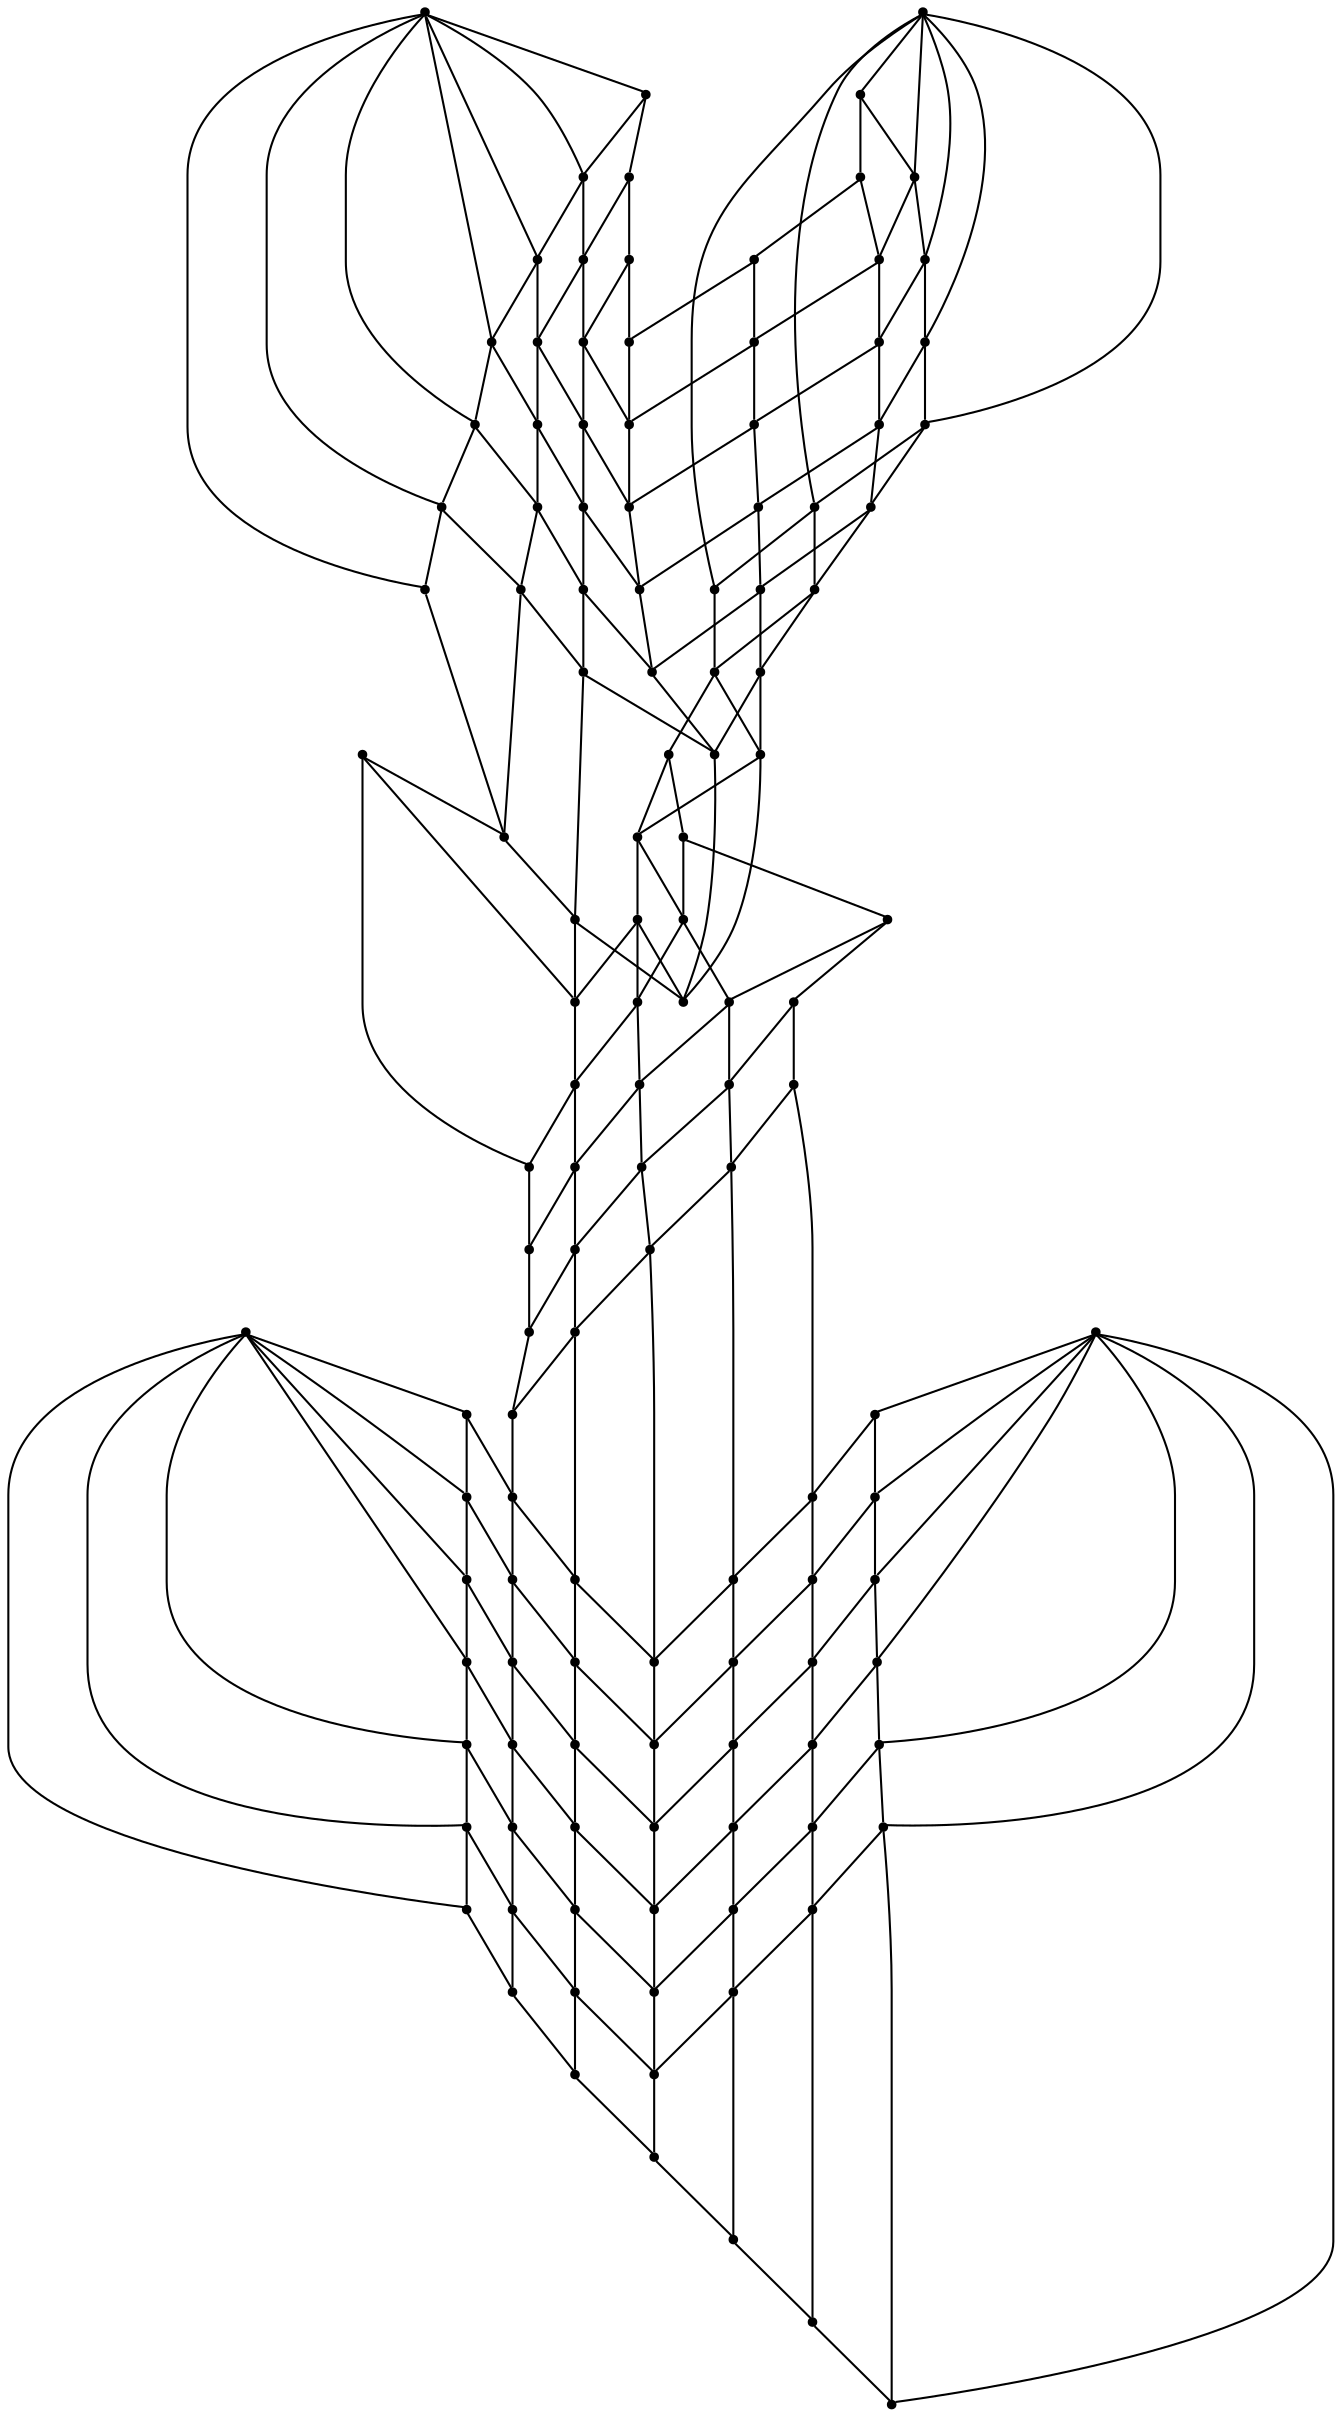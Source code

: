 graph {
  node [shape=point,comment="{\"directed\":false,\"doi\":\"10.4230/LIPIcs.GD.2024.35\",\"figure\":\"9\"}"]

  v0 [pos="996.2838466043584,2326.0677987629824"]
  v1 [pos="996.2838466043584,2337.7523783258875"]
  v2 [pos="996.2838466043584,2314.3832192000773"]
  v3 [pos="996.2838466043584,2302.698639637172"]
  v4 [pos="996.2838466043584,2291.0140600742675"]
  v5 [pos="996.2838466043584,2279.3294805113624"]
  v6 [pos="996.2838466043584,2267.6449009484572"]
  v7 [pos="984.5964641963573,2326.0677987629824"]
  v8 [pos="984.5964641963571,2337.7523783258875"]
  v9 [pos="984.5964641963571,2314.3832192000773"]
  v10 [pos="984.5964641963571,2302.698639637172"]
  v11 [pos="984.5964641963573,2291.0140600742675"]
  v12 [pos="984.5964641963571,2279.3294805113624"]
  v13 [pos="984.5964641963571,2267.6449009484577"]
  v14 [pos="972.9090817883562,2326.0677987629824"]
  v15 [pos="972.909081788356,2337.7523783258875"]
  v16 [pos="972.909081788356,2314.3832192000773"]
  v17 [pos="972.9090817883562,2302.698639637172"]
  v18 [pos="972.9090817883562,2291.0140600742675"]
  v19 [pos="972.909081788356,2279.3294805113624"]
  v20 [pos="972.9090817883562,2267.6449009484577"]
  v21 [pos="961.2216834814039,2220.9065826968367"]
  v22 [pos="961.2216993803548,2267.6449009484572"]
  v23 [pos="926.1594885605477,2267.6449009484577"]
  v24 [pos="949.5343169723537,2267.6449009484572"]
  v25 [pos="937.846870968549,2267.6449009484577"]
  v26 [pos="961.221699380355,2326.0677987629824"]
  v27 [pos="961.221699380355,2337.7523783258875"]
  v28 [pos="961.2216993803548,2314.3832192000773"]
  v29 [pos="961.221699380355,2302.698639637172"]
  v30 [pos="961.221699380355,2291.0140600742675"]
  v31 [pos="961.221699380355,2279.329480511363"]
  v32 [pos="961.2216834814039,2384.490696577508"]
  v33 [pos="926.1594885605477,2337.7523783258875"]
  v34 [pos="937.846870968549,2337.7523783258875"]
  v35 [pos="949.5343169723537,2337.7523783258875"]
  v36 [pos="949.5343169723537,2326.0677987629824"]
  v37 [pos="949.5343169723537,2314.3832192000773"]
  v38 [pos="949.5343169723537,2302.698639637172"]
  v39 [pos="949.5343169723537,2291.0140600742675"]
  v40 [pos="949.5343169723537,2279.3294805113624"]
  v41 [pos="937.846870968549,2326.0677987629824"]
  v42 [pos="937.846870968549,2314.3832192000773"]
  v43 [pos="937.846870968549,2302.698639637172"]
  v44 [pos="937.846870968549,2291.0140600742675"]
  v45 [pos="937.846870968549,2279.329480511363"]
  v46 [pos="926.1594885605477,2326.0677987629824"]
  v47 [pos="926.1594885605477,2314.3832192000773"]
  v48 [pos="926.1594885605477,2302.698639637172"]
  v49 [pos="926.1594885605477,2291.0140600742675"]
  v50 [pos="926.1594885605477,2279.3294805113624"]
  v51 [pos="832.6603657007349,2279.3294805113624"]
  v52 [pos="820.9729832927338,2279.3294805113624"]
  v53 [pos="809.2856008847327,2279.3294805113624"]
  v54 [pos="820.9729832927338,2291.0140600742675"]
  v55 [pos="809.2856008847327,2291.0140600742675"]
  v56 [pos="832.660365700735,2291.0140600742675"]
  v57 [pos="820.9729832927338,2302.698639637172"]
  v58 [pos="809.2856008847328,2302.698639637172"]
  v59 [pos="832.6603657007349,2302.698639637172"]
  v60 [pos="820.9729832927337,2314.3832192000773"]
  v61 [pos="809.2856008847327,2314.3832192000773"]
  v62 [pos="832.6603657007349,2314.3832192000773"]
  v63 [pos="832.6603657007349,2326.0677987629824"]
  v64 [pos="820.9729832927338,2326.0677987629824"]
  v65 [pos="809.2856008847328,2326.0677987629824"]
  v66 [pos="797.5982184767316,2279.3294805113624"]
  v67 [pos="797.5982184767315,2291.0140600742675"]
  v68 [pos="797.5982184767315,2302.698639637172"]
  v69 [pos="797.5982184767316,2314.3832192000773"]
  v70 [pos="797.5982184767315,2326.0677987629824"]
  v71 [pos="785.9108360687304,2279.3294805113624"]
  v72 [pos="692.4117768047213,2279.329480511363"]
  v73 [pos="785.9108360687304,2291.0140600742675"]
  v74 [pos="785.9108360687305,2302.698639637172"]
  v75 [pos="692.4117768047213,2302.698639637172"]
  v76 [pos="785.9108360687305,2314.3832192000773"]
  v77 [pos="785.9108360687305,2326.0677987629824"]
  v78 [pos="692.4117768047213,2326.0677987629824"]
  v79 [pos="692.4117768047213,2337.7523783258875"]
  v80 [pos="692.4117768047213,2314.3832192000773"]
  v81 [pos="692.4117768047213,2291.0140600742675"]
  v82 [pos="692.4117768047213,2267.6449009484572"]
  v83 [pos="680.7243943967201,2326.0677987629824"]
  v84 [pos="680.7243943967201,2337.7523783258875"]
  v85 [pos="680.7243943967201,2314.3832192000773"]
  v86 [pos="680.7243943967201,2302.698639637172"]
  v87 [pos="680.7243943967201,2291.0140600742675"]
  v88 [pos="680.7243943967201,2279.329480511363"]
  v89 [pos="680.7243943967201,2267.6449009484572"]
  v90 [pos="669.037011988719,2326.0677987629824"]
  v91 [pos="669.037011988719,2337.7523783258875"]
  v92 [pos="669.037011988719,2314.3832192000773"]
  v93 [pos="669.0370119887189,2302.698639637172"]
  v94 [pos="669.037011988719,2291.0140600742675"]
  v95 [pos="669.0370119887189,2279.3294805113624"]
  v96 [pos="669.037011988719,2267.6449009484577"]
  v97 [pos="657.3496136817669,2220.906582696837"]
  v98 [pos="633.9748647647154,2267.6449009484577"]
  v99 [pos="657.3496295807178,2267.6449009484572"]
  v100 [pos="645.6622471727167,2267.6449009484572"]
  v101 [pos="622.2874823567143,2267.6449009484577"]
  v102 [pos="657.3496295807178,2326.0677987629824"]
  v103 [pos="657.3496295807178,2337.7523783258875"]
  v104 [pos="657.3496295807178,2314.3832192000773"]
  v105 [pos="657.3496295807178,2302.698639637172"]
  v106 [pos="657.3496295807178,2291.0140600742675"]
  v107 [pos="657.3496295807178,2279.3294805113624"]
  v108 [pos="657.3496136817669,2384.490696577508"]
  v109 [pos="622.2874823567143,2337.7523783258875"]
  v110 [pos="633.9748647647154,2337.7523783258875"]
  v111 [pos="645.6622471727167,2337.7523783258875"]
  v112 [pos="645.6622471727167,2326.0677987629824"]
  v113 [pos="645.6622471727167,2314.3832192000773"]
  v114 [pos="645.6622471727167,2302.698639637172"]
  v115 [pos="645.6622471727167,2291.0140600742675"]
  v116 [pos="645.6622471727167,2279.329480511363"]
  v117 [pos="633.9748647647154,2326.0677987629824"]
  v118 [pos="633.9748647647154,2314.3832192000773"]
  v119 [pos="633.9748647647154,2302.698639637172"]
  v120 [pos="633.9748647647154,2291.0140600742675"]
  v121 [pos="633.9748647647154,2279.329480511363"]
  v122 [pos="622.2874823567145,2326.0677987629824"]
  v123 [pos="622.2874823567143,2314.3832192000773"]
  v124 [pos="622.2874823567143,2302.698639637172"]
  v125 [pos="622.2874823567143,2291.0140600742675"]
  v126 [pos="622.2874823567143,2279.329480511363"]

  v0 -- v1 [id="-1",pos="996.2838466043584,2326.0677987629824 996.2838466043584,2337.7523783258875 996.2838466043584,2337.7523783258875 996.2838466043584,2337.7523783258875"]
  v109 -- v110 [id="-2",pos="622.2874823567143,2337.7523783258875 633.9748647647154,2337.7523783258875 633.9748647647154,2337.7523783258875 633.9748647647154,2337.7523783258875"]
  v110 -- v111 [id="-3",pos="633.9748647647154,2337.7523783258875 645.6622471727167,2337.7523783258875 645.6622471727167,2337.7523783258875 645.6622471727167,2337.7523783258875"]
  v111 -- v103 [id="-4",pos="645.6622471727167,2337.7523783258875 657.3496295807178,2337.7523783258875 657.3496295807178,2337.7523783258875 657.3496295807178,2337.7523783258875"]
  v103 -- v91 [id="-5",pos="657.3496295807178,2337.7523783258875 669.037011988719,2337.7523783258875 669.037011988719,2337.7523783258875 669.037011988719,2337.7523783258875"]
  v91 -- v84 [id="-6",pos="669.037011988719,2337.7523783258875 680.7243943967201,2337.7523783258875 680.7243943967201,2337.7523783258875 680.7243943967201,2337.7523783258875"]
  v84 -- v79 [id="-7",pos="680.7243943967201,2337.7523783258875 692.4117768047213,2337.7523783258875 692.4117768047213,2337.7523783258875 692.4117768047213,2337.7523783258875"]
  v109 -- v122 [id="-8",pos="622.2874823567143,2337.7523783258875 622.2874823567145,2326.0677987629824 622.2874823567145,2326.0677987629824 622.2874823567145,2326.0677987629824"]
  v122 -- v123 [id="-9",pos="622.2874823567145,2326.0677987629824 622.2874823567143,2314.3832192000773 622.2874823567143,2314.3832192000773 622.2874823567143,2314.3832192000773"]
  v123 -- v124 [id="-10",pos="622.2874823567143,2314.3832192000773 622.2874823567143,2302.698639637172 622.2874823567143,2302.698639637172 622.2874823567143,2302.698639637172"]
  v122 -- v117 [id="-11",pos="622.2874823567145,2326.0677987629824 633.9748647647154,2326.0677987629824 633.9748647647154,2326.0677987629824 633.9748647647154,2326.0677987629824"]
  v117 -- v112 [id="-12",pos="633.9748647647154,2326.0677987629824 645.6622471727167,2326.0677987629824 645.6622471727167,2326.0677987629824 645.6622471727167,2326.0677987629824"]
  v112 -- v102 [id="-13",pos="645.6622471727167,2326.0677987629824 657.3496295807178,2326.0677987629824 657.3496295807178,2326.0677987629824 657.3496295807178,2326.0677987629824"]
  v102 -- v90 [id="-14",pos="657.3496295807178,2326.0677987629824 669.037011988719,2326.0677987629824 669.037011988719,2326.0677987629824 669.037011988719,2326.0677987629824"]
  v90 -- v83 [id="-15",pos="669.037011988719,2326.0677987629824 680.7243943967201,2326.0677987629824 680.7243943967201,2326.0677987629824 680.7243943967201,2326.0677987629824"]
  v83 -- v78 [id="-16",pos="680.7243943967201,2326.0677987629824 692.4117768047213,2326.0677987629824 692.4117768047213,2326.0677987629824 692.4117768047213,2326.0677987629824"]
  v123 -- v118 [id="-17",pos="622.2874823567143,2314.3832192000773 633.9748647647154,2314.3832192000773 633.9748647647154,2314.3832192000773 633.9748647647154,2314.3832192000773"]
  v118 -- v113 [id="-18",pos="633.9748647647154,2314.3832192000773 645.6622471727167,2314.3832192000773 645.6622471727167,2314.3832192000773 645.6622471727167,2314.3832192000773"]
  v113 -- v104 [id="-19",pos="645.6622471727167,2314.3832192000773 657.3496295807178,2314.3832192000773 657.3496295807178,2314.3832192000773 657.3496295807178,2314.3832192000773"]
  v104 -- v92 [id="-20",pos="657.3496295807178,2314.3832192000773 669.037011988719,2314.3832192000773 669.037011988719,2314.3832192000773 669.037011988719,2314.3832192000773"]
  v92 -- v85 [id="-21",pos="669.037011988719,2314.3832192000773 680.7243943967201,2314.3832192000773 680.7243943967201,2314.3832192000773 680.7243943967201,2314.3832192000773"]
  v85 -- v80 [id="-22",pos="680.7243943967201,2314.3832192000773 692.4117768047213,2314.3832192000773 692.4117768047213,2314.3832192000773 692.4117768047213,2314.3832192000773"]
  v124 -- v119 [id="-23",pos="622.2874823567143,2302.698639637172 633.9748647647154,2302.698639637172 633.9748647647154,2302.698639637172 633.9748647647154,2302.698639637172"]
  v119 -- v114 [id="-24",pos="633.9748647647154,2302.698639637172 645.6622471727167,2302.698639637172 645.6622471727167,2302.698639637172 645.6622471727167,2302.698639637172"]
  v114 -- v105 [id="-25",pos="645.6622471727167,2302.698639637172 657.3496295807178,2302.698639637172 657.3496295807178,2302.698639637172 657.3496295807178,2302.698639637172"]
  v105 -- v93 [id="-26",pos="657.3496295807178,2302.698639637172 669.0370119887189,2302.698639637172 669.0370119887189,2302.698639637172 669.0370119887189,2302.698639637172"]
  v93 -- v86 [id="-27",pos="669.0370119887189,2302.698639637172 680.7243943967201,2302.698639637172 680.7243943967201,2302.698639637172 680.7243943967201,2302.698639637172"]
  v86 -- v75 [id="-28",pos="680.7243943967201,2302.698639637172 692.4117768047213,2302.698639637172 692.4117768047213,2302.698639637172 692.4117768047213,2302.698639637172"]
  v125 -- v120 [id="-29",pos="622.2874823567143,2291.0140600742675 633.9748647647154,2291.0140600742675 633.9748647647154,2291.0140600742675 633.9748647647154,2291.0140600742675"]
  v120 -- v115 [id="-30",pos="633.9748647647154,2291.0140600742675 645.6622471727167,2291.0140600742675 645.6622471727167,2291.0140600742675 645.6622471727167,2291.0140600742675"]
  v115 -- v106 [id="-31",pos="645.6622471727167,2291.0140600742675 657.3496295807178,2291.0140600742675 657.3496295807178,2291.0140600742675 657.3496295807178,2291.0140600742675"]
  v106 -- v94 [id="-32",pos="657.3496295807178,2291.0140600742675 669.037011988719,2291.0140600742675 669.037011988719,2291.0140600742675 669.037011988719,2291.0140600742675"]
  v94 -- v87 [id="-33",pos="669.037011988719,2291.0140600742675 680.7243943967201,2291.0140600742675 680.7243943967201,2291.0140600742675 680.7243943967201,2291.0140600742675"]
  v87 -- v81 [id="-34",pos="680.7243943967201,2291.0140600742675 692.4117768047213,2291.0140600742675 692.4117768047213,2291.0140600742675 692.4117768047213,2291.0140600742675"]
  v126 -- v121 [id="-35",pos="622.2874823567143,2279.329480511363 633.9748647647154,2279.329480511363 633.9748647647154,2279.329480511363 633.9748647647154,2279.329480511363"]
  v121 -- v116 [id="-36",pos="633.9748647647154,2279.329480511363 645.6622471727167,2279.329480511363 645.6622471727167,2279.329480511363 645.6622471727167,2279.329480511363"]
  v116 -- v107 [id="-37",pos="645.6622471727167,2279.329480511363 657.3496295807178,2279.3294805113624 657.3496295807178,2279.3294805113624 657.3496295807178,2279.3294805113624"]
  v107 -- v95 [id="-38",pos="657.3496295807178,2279.3294805113624 669.0370119887189,2279.3294805113624 669.0370119887189,2279.3294805113624 669.0370119887189,2279.3294805113624"]
  v95 -- v88 [id="-39",pos="669.0370119887189,2279.3294805113624 680.7243943967201,2279.329480511363 680.7243943967201,2279.329480511363 680.7243943967201,2279.329480511363"]
  v88 -- v72 [id="-40",pos="680.7243943967201,2279.329480511363 692.4117768047213,2279.329480511363 692.4117768047213,2279.329480511363 692.4117768047213,2279.329480511363"]
  v101 -- v126 [id="-41",pos="622.2874823567143,2267.6449009484577 622.2874823567143,2279.329480511363 622.2874823567143,2279.329480511363 622.2874823567143,2279.329480511363"]
  v126 -- v125 [id="-42",pos="622.2874823567143,2279.329480511363 622.2874823567143,2291.0140600742675 622.2874823567143,2291.0140600742675 622.2874823567143,2291.0140600742675"]
  v125 -- v124 [id="-43",pos="622.2874823567143,2291.0140600742675 622.2874823567143,2302.698639637172 622.2874823567143,2302.698639637172 622.2874823567143,2302.698639637172"]
  v101 -- v98 [id="-47",pos="622.2874823567143,2267.6449009484577 633.9748647647154,2267.6449009484577 633.9748647647154,2267.6449009484577 633.9748647647154,2267.6449009484577"]
  v98 -- v100 [id="-48",pos="633.9748647647154,2267.6449009484577 645.6622471727167,2267.6449009484572 645.6622471727167,2267.6449009484572 645.6622471727167,2267.6449009484572"]
  v100 -- v99 [id="-49",pos="645.6622471727167,2267.6449009484572 657.3496295807178,2267.6449009484572 657.3496295807178,2267.6449009484572 657.3496295807178,2267.6449009484572"]
  v99 -- v96 [id="-50",pos="657.3496295807178,2267.6449009484572 669.037011988719,2267.6449009484577 669.037011988719,2267.6449009484577 669.037011988719,2267.6449009484577"]
  v96 -- v89 [id="-51",pos="669.037011988719,2267.6449009484577 680.7243943967201,2267.6449009484572 680.7243943967201,2267.6449009484572 680.7243943967201,2267.6449009484572"]
  v89 -- v82 [id="-52",pos="680.7243943967201,2267.6449009484572 692.4117768047213,2267.6449009484572 692.4117768047213,2267.6449009484572 692.4117768047213,2267.6449009484572"]
  v110 -- v117 [id="-53",pos="633.9748647647154,2337.7523783258875 633.9748647647154,2326.0677987629824 633.9748647647154,2326.0677987629824 633.9748647647154,2326.0677987629824"]
  v117 -- v118 [id="-54",pos="633.9748647647154,2326.0677987629824 633.9748647647154,2314.3832192000773 633.9748647647154,2314.3832192000773 633.9748647647154,2314.3832192000773"]
  v118 -- v119 [id="-55",pos="633.9748647647154,2314.3832192000773 633.9748647647154,2302.698639637172 633.9748647647154,2302.698639637172 633.9748647647154,2302.698639637172"]
  v98 -- v121 [id="-56",pos="633.9748647647154,2267.6449009484577 633.9748647647154,2279.329480511363 633.9748647647154,2279.329480511363 633.9748647647154,2279.329480511363"]
  v121 -- v120 [id="-57",pos="633.9748647647154,2279.329480511363 633.9748647647154,2291.0140600742675 633.9748647647154,2291.0140600742675 633.9748647647154,2291.0140600742675"]
  v120 -- v119 [id="-58",pos="633.9748647647154,2291.0140600742675 633.9748647647154,2302.698639637172 633.9748647647154,2302.698639637172 633.9748647647154,2302.698639637172"]
  v111 -- v112 [id="-62",pos="645.6622471727167,2337.7523783258875 645.6622471727167,2326.0677987629824 645.6622471727167,2326.0677987629824 645.6622471727167,2326.0677987629824"]
  v112 -- v113 [id="-63",pos="645.6622471727167,2326.0677987629824 645.6622471727167,2314.3832192000773 645.6622471727167,2314.3832192000773 645.6622471727167,2314.3832192000773"]
  v113 -- v114 [id="-64",pos="645.6622471727167,2314.3832192000773 645.6622471727167,2302.698639637172 645.6622471727167,2302.698639637172 645.6622471727167,2302.698639637172"]
  v100 -- v116 [id="-65",pos="645.6622471727167,2267.6449009484572 645.6622471727167,2279.329480511363 645.6622471727167,2279.329480511363 645.6622471727167,2279.329480511363"]
  v116 -- v115 [id="-66",pos="645.6622471727167,2279.329480511363 645.6622471727167,2291.0140600742675 645.6622471727167,2291.0140600742675 645.6622471727167,2291.0140600742675"]
  v115 -- v114 [id="-67",pos="645.6622471727167,2291.0140600742675 645.6622471727167,2302.698639637172 645.6622471727167,2302.698639637172 645.6622471727167,2302.698639637172"]
  v108 -- v79 [id="-71",pos="657.3496136817669,2384.490696577508 692.4117768047213,2337.7523783258875 692.4117768047213,2337.7523783258875 692.4117768047213,2337.7523783258875"]
  v108 -- v84 [id="-72",pos="657.3496136817669,2384.490696577508 680.7243943967201,2337.7523783258875 680.7243943967201,2337.7523783258875 680.7243943967201,2337.7523783258875"]
  v108 -- v111 [id="-73",pos="657.3496136817669,2384.490696577508 645.6622471727167,2337.7523783258875 645.6622471727167,2337.7523783258875 645.6622471727167,2337.7523783258875"]
  v108 -- v103 [id="-74",pos="657.3496136817669,2384.490696577508 657.3496295807178,2337.7523783258875 657.3496295807178,2337.7523783258875 657.3496295807178,2337.7523783258875"]
  v108 -- v110 [id="-75",pos="657.3496136817669,2384.490696577508 633.9748647647154,2337.7523783258875 633.9748647647154,2337.7523783258875 633.9748647647154,2337.7523783258875"]
  v108 -- v91 [id="-76",pos="657.3496136817669,2384.490696577508 669.037011988719,2337.7523783258875 669.037011988719,2337.7523783258875 669.037011988719,2337.7523783258875"]
  v108 -- v109 [id="-77",pos="657.3496136817669,2384.490696577508 622.2874823567143,2337.7523783258875 622.2874823567143,2337.7523783258875 622.2874823567143,2337.7523783258875"]
  v103 -- v102 [id="-78",pos="657.3496295807178,2337.7523783258875 657.3496295807178,2326.0677987629824 657.3496295807178,2326.0677987629824 657.3496295807178,2326.0677987629824"]
  v102 -- v104 [id="-79",pos="657.3496295807178,2326.0677987629824 657.3496295807178,2314.3832192000773 657.3496295807178,2314.3832192000773 657.3496295807178,2314.3832192000773"]
  v104 -- v105 [id="-80",pos="657.3496295807178,2314.3832192000773 657.3496295807178,2302.698639637172 657.3496295807178,2302.698639637172 657.3496295807178,2302.698639637172"]
  v99 -- v107 [id="-81",pos="657.3496295807178,2267.6449009484572 657.3496295807178,2279.3294805113624 657.3496295807178,2279.3294805113624 657.3496295807178,2279.3294805113624"]
  v107 -- v106 [id="-82",pos="657.3496295807178,2279.3294805113624 657.3496295807178,2291.0140600742675 657.3496295807178,2291.0140600742675 657.3496295807178,2291.0140600742675"]
  v106 -- v105 [id="-83",pos="657.3496295807178,2291.0140600742675 657.3496295807178,2302.698639637172 657.3496295807178,2302.698639637172 657.3496295807178,2302.698639637172"]
  v97 -- v101 [id="-87",pos="657.3496136817669,2220.906582696837 622.2874823567143,2267.6449009484577 622.2874823567143,2267.6449009484577 622.2874823567143,2267.6449009484577"]
  v97 -- v100 [id="-88",pos="657.3496136817669,2220.906582696837 645.6622471727167,2267.6449009484572 645.6622471727167,2267.6449009484572 645.6622471727167,2267.6449009484572"]
  v97 -- v99 [id="-89",pos="657.3496136817669,2220.906582696837 657.3496295807178,2267.6449009484572 657.3496295807178,2267.6449009484572 657.3496295807178,2267.6449009484572"]
  v97 -- v89 [id="-90",pos="657.3496136817669,2220.906582696837 680.7243943967201,2267.6449009484572 680.7243943967201,2267.6449009484572 680.7243943967201,2267.6449009484572"]
  v97 -- v98 [id="-91",pos="657.3496136817669,2220.906582696837 633.9748647647154,2267.6449009484577 633.9748647647154,2267.6449009484577 633.9748647647154,2267.6449009484577"]
  v97 -- v96 [id="-92",pos="657.3496136817669,2220.906582696837 669.037011988719,2267.6449009484577 669.037011988719,2267.6449009484577 669.037011988719,2267.6449009484577"]
  v97 -- v82 [id="-93",pos="657.3496136817669,2220.906582696837 692.4117768047213,2267.6449009484572 692.4117768047213,2267.6449009484572 692.4117768047213,2267.6449009484572"]
  v91 -- v90 [id="-94",pos="669.037011988719,2337.7523783258875 669.037011988719,2326.0677987629824 669.037011988719,2326.0677987629824 669.037011988719,2326.0677987629824"]
  v90 -- v92 [id="-95",pos="669.037011988719,2326.0677987629824 669.037011988719,2314.3832192000773 669.037011988719,2314.3832192000773 669.037011988719,2314.3832192000773"]
  v92 -- v93 [id="-96",pos="669.037011988719,2314.3832192000773 669.0370119887189,2302.698639637172 669.0370119887189,2302.698639637172 669.0370119887189,2302.698639637172"]
  v96 -- v95 [id="-97",pos="669.037011988719,2267.6449009484577 669.0370119887189,2279.3294805113624 669.0370119887189,2279.3294805113624 669.0370119887189,2279.3294805113624"]
  v95 -- v94 [id="-98",pos="669.0370119887189,2279.3294805113624 669.037011988719,2291.0140600742675 669.037011988719,2291.0140600742675 669.037011988719,2291.0140600742675"]
  v94 -- v93 [id="-99",pos="669.037011988719,2291.0140600742675 669.0370119887189,2302.698639637172 669.0370119887189,2302.698639637172 669.0370119887189,2302.698639637172"]
  v84 -- v83 [id="-103",pos="680.7243943967201,2337.7523783258875 680.7243943967201,2326.0677987629824 680.7243943967201,2326.0677987629824 680.7243943967201,2326.0677987629824"]
  v83 -- v85 [id="-104",pos="680.7243943967201,2326.0677987629824 680.7243943967201,2314.3832192000773 680.7243943967201,2314.3832192000773 680.7243943967201,2314.3832192000773"]
  v85 -- v86 [id="-105",pos="680.7243943967201,2314.3832192000773 680.7243943967201,2302.698639637172 680.7243943967201,2302.698639637172 680.7243943967201,2302.698639637172"]
  v89 -- v88 [id="-106",pos="680.7243943967201,2267.6449009484572 680.7243943967201,2279.329480511363 680.7243943967201,2279.329480511363 680.7243943967201,2279.329480511363"]
  v88 -- v87 [id="-107",pos="680.7243943967201,2279.329480511363 680.7243943967201,2291.0140600742675 680.7243943967201,2291.0140600742675 680.7243943967201,2291.0140600742675"]
  v87 -- v86 [id="-108",pos="680.7243943967201,2291.0140600742675 680.7243943967201,2302.698639637172 680.7243943967201,2302.698639637172 680.7243943967201,2302.698639637172"]
  v79 -- v78 [id="-112",pos="692.4117768047213,2337.7523783258875 692.4117768047213,2326.0677987629824 692.4117768047213,2326.0677987629824 692.4117768047213,2326.0677987629824"]
  v78 -- v80 [id="-113",pos="692.4117768047213,2326.0677987629824 692.4117768047213,2314.3832192000773 692.4117768047213,2314.3832192000773 692.4117768047213,2314.3832192000773"]
  v80 -- v75 [id="-114",pos="692.4117768047213,2314.3832192000773 692.4117768047213,2302.698639637172 692.4117768047213,2302.698639637172 692.4117768047213,2302.698639637172"]
  v78 -- v77 [id="-115",pos="692.4117768047213,2326.0677987629824 785.9108360687305,2326.0677987629824 785.9108360687305,2326.0677987629824 785.9108360687305,2326.0677987629824"]
  v80 -- v76 [id="-116",pos="692.4117768047213,2314.3832192000773 785.9108360687305,2314.3832192000773 785.9108360687305,2314.3832192000773 785.9108360687305,2314.3832192000773"]
  v81 -- v73 [id="-117",pos="692.4117768047213,2291.0140600742675 785.9108360687304,2291.0140600742675 785.9108360687304,2291.0140600742675 785.9108360687304,2291.0140600742675"]
  v82 -- v72 [id="-118",pos="692.4117768047213,2267.6449009484572 692.4117768047213,2279.329480511363 692.4117768047213,2279.329480511363 692.4117768047213,2279.329480511363"]
  v72 -- v81 [id="-119",pos="692.4117768047213,2279.329480511363 692.4117768047213,2291.0140600742675 692.4117768047213,2291.0140600742675 692.4117768047213,2291.0140600742675"]
  v81 -- v75 [id="-120",pos="692.4117768047213,2291.0140600742675 692.4117768047213,2302.698639637172 692.4117768047213,2302.698639637172 692.4117768047213,2302.698639637172"]
  v77 -- v70 [id="-124",pos="785.9108360687305,2326.0677987629824 797.5982184767315,2326.0677987629824 797.5982184767315,2326.0677987629824 797.5982184767315,2326.0677987629824"]
  v70 -- v65 [id="-125",pos="797.5982184767315,2326.0677987629824 809.2856008847328,2326.0677987629824 809.2856008847328,2326.0677987629824 809.2856008847328,2326.0677987629824"]
  v65 -- v64 [id="-126",pos="809.2856008847328,2326.0677987629824 820.9729832927338,2326.0677987629824 820.9729832927338,2326.0677987629824 820.9729832927338,2326.0677987629824"]
  v64 -- v63 [id="-127",pos="820.9729832927338,2326.0677987629824 832.6603657007349,2326.0677987629824 832.6603657007349,2326.0677987629824 832.6603657007349,2326.0677987629824"]
  v77 -- v76 [id="-128",pos="785.9108360687305,2326.0677987629824 785.9108360687305,2314.3832192000773 785.9108360687305,2314.3832192000773 785.9108360687305,2314.3832192000773"]
  v76 -- v74 [id="-129",pos="785.9108360687305,2314.3832192000773 785.9108360687305,2302.698639637172 785.9108360687305,2302.698639637172 785.9108360687305,2302.698639637172"]
  v74 -- v73 [id="-130",pos="785.9108360687305,2302.698639637172 785.9108360687304,2291.0140600742675 785.9108360687304,2291.0140600742675 785.9108360687304,2291.0140600742675"]
  v73 -- v71 [id="-131",pos="785.9108360687304,2291.0140600742675 785.9108360687304,2279.3294805113624 785.9108360687304,2279.3294805113624 785.9108360687304,2279.3294805113624"]
  v76 -- v69 [id="-132",pos="785.9108360687305,2314.3832192000773 797.5982184767316,2314.3832192000773 797.5982184767316,2314.3832192000773 797.5982184767316,2314.3832192000773"]
  v69 -- v61 [id="-133",pos="797.5982184767316,2314.3832192000773 809.2856008847327,2314.3832192000773 809.2856008847327,2314.3832192000773 809.2856008847327,2314.3832192000773"]
  v61 -- v60 [id="-134",pos="809.2856008847327,2314.3832192000773 820.9729832927337,2314.3832192000773 820.9729832927337,2314.3832192000773 820.9729832927337,2314.3832192000773"]
  v60 -- v62 [id="-135",pos="820.9729832927337,2314.3832192000773 832.6603657007349,2314.3832192000773 832.6603657007349,2314.3832192000773 832.6603657007349,2314.3832192000773"]
  v74 -- v75 [id="-136",pos="785.9108360687305,2302.698639637172 692.4117768047213,2302.698639637172 692.4117768047213,2302.698639637172 692.4117768047213,2302.698639637172"]
  v74 -- v68 [id="-137",pos="785.9108360687305,2302.698639637172 797.5982184767315,2302.698639637172 797.5982184767315,2302.698639637172 797.5982184767315,2302.698639637172"]
  v68 -- v58 [id="-138",pos="797.5982184767315,2302.698639637172 809.2856008847328,2302.698639637172 809.2856008847328,2302.698639637172 809.2856008847328,2302.698639637172"]
  v58 -- v57 [id="-139",pos="809.2856008847328,2302.698639637172 820.9729832927338,2302.698639637172 820.9729832927338,2302.698639637172 820.9729832927338,2302.698639637172"]
  v57 -- v59 [id="-140",pos="820.9729832927338,2302.698639637172 832.6603657007349,2302.698639637172 832.6603657007349,2302.698639637172 832.6603657007349,2302.698639637172"]
  v73 -- v67 [id="-141",pos="785.9108360687304,2291.0140600742675 797.5982184767315,2291.0140600742675 797.5982184767315,2291.0140600742675 797.5982184767315,2291.0140600742675"]
  v67 -- v55 [id="-142",pos="797.5982184767315,2291.0140600742675 809.2856008847327,2291.0140600742675 809.2856008847327,2291.0140600742675 809.2856008847327,2291.0140600742675"]
  v55 -- v54 [id="-143",pos="809.2856008847327,2291.0140600742675 820.9729832927338,2291.0140600742675 820.9729832927338,2291.0140600742675 820.9729832927338,2291.0140600742675"]
  v54 -- v56 [id="-144",pos="820.9729832927338,2291.0140600742675 832.660365700735,2291.0140600742675 832.660365700735,2291.0140600742675 832.660365700735,2291.0140600742675"]
  v71 -- v72 [id="-145",pos="785.9108360687304,2279.3294805113624 692.4117768047213,2279.329480511363 692.4117768047213,2279.329480511363 692.4117768047213,2279.329480511363"]
  v71 -- v66 [id="-146",pos="785.9108360687304,2279.3294805113624 797.5982184767316,2279.3294805113624 797.5982184767316,2279.3294805113624 797.5982184767316,2279.3294805113624"]
  v66 -- v53 [id="-147",pos="797.5982184767316,2279.3294805113624 809.2856008847327,2279.3294805113624 809.2856008847327,2279.3294805113624 809.2856008847327,2279.3294805113624"]
  v53 -- v52 [id="-148",pos="809.2856008847327,2279.3294805113624 820.9729832927338,2279.3294805113624 820.9729832927338,2279.3294805113624 820.9729832927338,2279.3294805113624"]
  v52 -- v51 [id="-149",pos="820.9729832927338,2279.3294805113624 832.6603657007349,2279.3294805113624 832.6603657007349,2279.3294805113624 832.6603657007349,2279.3294805113624"]
  v2 -- v0 [id="-151",pos="996.2838466043584,2314.3832192000773 996.2838466043584,2326.0677987629824 996.2838466043584,2326.0677987629824 996.2838466043584,2326.0677987629824"]
  v3 -- v2 [id="-152",pos="996.2838466043584,2302.698639637172 996.2838466043584,2314.3832192000773 996.2838466043584,2314.3832192000773 996.2838466043584,2314.3832192000773"]
  v70 -- v69 [id="-153",pos="797.5982184767315,2326.0677987629824 797.5982184767316,2314.3832192000773 797.5982184767316,2314.3832192000773 797.5982184767316,2314.3832192000773"]
  v69 -- v68 [id="-154",pos="797.5982184767316,2314.3832192000773 797.5982184767315,2302.698639637172 797.5982184767315,2302.698639637172 797.5982184767315,2302.698639637172"]
  v68 -- v67 [id="-155",pos="797.5982184767315,2302.698639637172 797.5982184767315,2291.0140600742675 797.5982184767315,2291.0140600742675 797.5982184767315,2291.0140600742675"]
  v67 -- v66 [id="-156",pos="797.5982184767315,2291.0140600742675 797.5982184767316,2279.3294805113624 797.5982184767316,2279.3294805113624 797.5982184767316,2279.3294805113624"]
  v4 -- v3 [id="-158",pos="996.2838466043584,2291.0140600742675 996.2838466043584,2302.698639637172 996.2838466043584,2302.698639637172 996.2838466043584,2302.698639637172"]
  v5 -- v4 [id="-159",pos="996.2838466043584,2279.3294805113624 996.2838466043584,2291.0140600742675 996.2838466043584,2291.0140600742675 996.2838466043584,2291.0140600742675"]
  v65 -- v61 [id="-160",pos="809.2856008847328,2326.0677987629824 809.2856008847327,2314.3832192000773 809.2856008847327,2314.3832192000773 809.2856008847327,2314.3832192000773"]
  v61 -- v58 [id="-161",pos="809.2856008847327,2314.3832192000773 809.2856008847328,2302.698639637172 809.2856008847328,2302.698639637172 809.2856008847328,2302.698639637172"]
  v58 -- v55 [id="-162",pos="809.2856008847328,2302.698639637172 809.2856008847327,2291.0140600742675 809.2856008847327,2291.0140600742675 809.2856008847327,2291.0140600742675"]
  v55 -- v53 [id="-163",pos="809.2856008847327,2291.0140600742675 809.2856008847327,2279.3294805113624 809.2856008847327,2279.3294805113624 809.2856008847327,2279.3294805113624"]
  v6 -- v5 [id="-165",pos="996.2838466043584,2267.6449009484572 996.2838466043584,2279.3294805113624 996.2838466043584,2279.3294805113624 996.2838466043584,2279.3294805113624"]
  v64 -- v60 [id="-167",pos="820.9729832927338,2326.0677987629824 820.9729832927337,2314.3832192000773 820.9729832927337,2314.3832192000773 820.9729832927337,2314.3832192000773"]
  v60 -- v57 [id="-168",pos="820.9729832927337,2314.3832192000773 820.9729832927338,2302.698639637172 820.9729832927338,2302.698639637172 820.9729832927338,2302.698639637172"]
  v57 -- v54 [id="-169",pos="820.9729832927338,2302.698639637172 820.9729832927338,2291.0140600742675 820.9729832927338,2291.0140600742675 820.9729832927338,2291.0140600742675"]
  v54 -- v52 [id="-170",pos="820.9729832927338,2291.0140600742675 820.9729832927338,2279.3294805113624 820.9729832927338,2279.3294805113624 820.9729832927338,2279.3294805113624"]
  v63 -- v62 [id="-176",pos="832.6603657007349,2326.0677987629824 832.6603657007349,2314.3832192000773 832.6603657007349,2314.3832192000773 832.6603657007349,2314.3832192000773"]
  v62 -- v59 [id="-177",pos="832.6603657007349,2314.3832192000773 832.6603657007349,2302.698639637172 832.6603657007349,2302.698639637172 832.6603657007349,2302.698639637172"]
  v59 -- v56 [id="-178",pos="832.6603657007349,2302.698639637172 832.660365700735,2291.0140600742675 832.660365700735,2291.0140600742675 832.660365700735,2291.0140600742675"]
  v56 -- v51 [id="-179",pos="832.660365700735,2291.0140600742675 832.6603657007349,2279.3294805113624 832.6603657007349,2279.3294805113624 832.6603657007349,2279.3294805113624"]
  v63 -- v46 [id="-180",pos="832.6603657007349,2326.0677987629824 926.1594885605477,2326.0677987629824 926.1594885605477,2326.0677987629824 926.1594885605477,2326.0677987629824"]
  v62 -- v47 [id="-181",pos="832.6603657007349,2314.3832192000773 926.1594885605477,2314.3832192000773 926.1594885605477,2314.3832192000773 926.1594885605477,2314.3832192000773"]
  v59 -- v48 [id="-184",pos="832.6603657007349,2302.698639637172 926.1594885605477,2302.698639637172 926.1594885605477,2302.698639637172 926.1594885605477,2302.698639637172"]
  v56 -- v49 [id="-187",pos="832.660365700735,2291.0140600742675 926.1594885605477,2291.0140600742675 926.1594885605477,2291.0140600742675 926.1594885605477,2291.0140600742675"]
  v51 -- v50 [id="-190",pos="832.6603657007349,2279.3294805113624 926.1594885605477,2279.3294805113624 926.1594885605477,2279.3294805113624 926.1594885605477,2279.3294805113624"]
  v33 -- v46 [id="-198",pos="926.1594885605477,2337.7523783258875 926.1594885605477,2326.0677987629824 926.1594885605477,2326.0677987629824 926.1594885605477,2326.0677987629824"]
  v46 -- v47 [id="-199",pos="926.1594885605477,2326.0677987629824 926.1594885605477,2314.3832192000773 926.1594885605477,2314.3832192000773 926.1594885605477,2314.3832192000773"]
  v47 -- v48 [id="-200",pos="926.1594885605477,2314.3832192000773 926.1594885605477,2302.698639637172 926.1594885605477,2302.698639637172 926.1594885605477,2302.698639637172"]
  v33 -- v34 [id="-204",pos="926.1594885605477,2337.7523783258875 937.846870968549,2337.7523783258875 937.846870968549,2337.7523783258875 937.846870968549,2337.7523783258875"]
  v34 -- v35 [id="-205",pos="937.846870968549,2337.7523783258875 949.5343169723537,2337.7523783258875 949.5343169723537,2337.7523783258875 949.5343169723537,2337.7523783258875"]
  v35 -- v27 [id="-206",pos="949.5343169723537,2337.7523783258875 961.221699380355,2337.7523783258875 961.221699380355,2337.7523783258875 961.221699380355,2337.7523783258875"]
  v27 -- v15 [id="-207",pos="961.221699380355,2337.7523783258875 972.909081788356,2337.7523783258875 972.909081788356,2337.7523783258875 972.909081788356,2337.7523783258875"]
  v15 -- v8 [id="-208",pos="972.909081788356,2337.7523783258875 984.5964641963571,2337.7523783258875 984.5964641963571,2337.7523783258875 984.5964641963571,2337.7523783258875"]
  v8 -- v1 [id="-209",pos="984.5964641963571,2337.7523783258875 996.2838466043584,2337.7523783258875 996.2838466043584,2337.7523783258875 996.2838466043584,2337.7523783258875"]
  v46 -- v41 [id="-216",pos="926.1594885605477,2326.0677987629824 937.846870968549,2326.0677987629824 937.846870968549,2326.0677987629824 937.846870968549,2326.0677987629824"]
  v41 -- v36 [id="-217",pos="937.846870968549,2326.0677987629824 949.5343169723537,2326.0677987629824 949.5343169723537,2326.0677987629824 949.5343169723537,2326.0677987629824"]
  v36 -- v26 [id="-218",pos="949.5343169723537,2326.0677987629824 961.221699380355,2326.0677987629824 961.221699380355,2326.0677987629824 961.221699380355,2326.0677987629824"]
  v26 -- v14 [id="-219",pos="961.221699380355,2326.0677987629824 972.9090817883562,2326.0677987629824 972.9090817883562,2326.0677987629824 972.9090817883562,2326.0677987629824"]
  v14 -- v7 [id="-220",pos="972.9090817883562,2326.0677987629824 984.5964641963573,2326.0677987629824 984.5964641963573,2326.0677987629824 984.5964641963573,2326.0677987629824"]
  v7 -- v0 [id="-221",pos="984.5964641963573,2326.0677987629824 996.2838466043584,2326.0677987629824 996.2838466043584,2326.0677987629824 996.2838466043584,2326.0677987629824"]
  v47 -- v42 [id="-228",pos="926.1594885605477,2314.3832192000773 937.846870968549,2314.3832192000773 937.846870968549,2314.3832192000773 937.846870968549,2314.3832192000773"]
  v42 -- v37 [id="-229",pos="937.846870968549,2314.3832192000773 949.5343169723537,2314.3832192000773 949.5343169723537,2314.3832192000773 949.5343169723537,2314.3832192000773"]
  v37 -- v28 [id="-230",pos="949.5343169723537,2314.3832192000773 961.2216993803548,2314.3832192000773 961.2216993803548,2314.3832192000773 961.2216993803548,2314.3832192000773"]
  v28 -- v16 [id="-231",pos="961.2216993803548,2314.3832192000773 972.909081788356,2314.3832192000773 972.909081788356,2314.3832192000773 972.909081788356,2314.3832192000773"]
  v16 -- v9 [id="-232",pos="972.909081788356,2314.3832192000773 984.5964641963571,2314.3832192000773 984.5964641963571,2314.3832192000773 984.5964641963571,2314.3832192000773"]
  v9 -- v2 [id="-233",pos="984.5964641963571,2314.3832192000773 996.2838466043584,2314.3832192000773 996.2838466043584,2314.3832192000773 996.2838466043584,2314.3832192000773"]
  v48 -- v43 [id="-240",pos="926.1594885605477,2302.698639637172 937.846870968549,2302.698639637172 937.846870968549,2302.698639637172 937.846870968549,2302.698639637172"]
  v43 -- v38 [id="-241",pos="937.846870968549,2302.698639637172 949.5343169723537,2302.698639637172 949.5343169723537,2302.698639637172 949.5343169723537,2302.698639637172"]
  v38 -- v29 [id="-242",pos="949.5343169723537,2302.698639637172 961.221699380355,2302.698639637172 961.221699380355,2302.698639637172 961.221699380355,2302.698639637172"]
  v29 -- v17 [id="-243",pos="961.221699380355,2302.698639637172 972.9090817883562,2302.698639637172 972.9090817883562,2302.698639637172 972.9090817883562,2302.698639637172"]
  v17 -- v10 [id="-244",pos="972.9090817883562,2302.698639637172 984.5964641963571,2302.698639637172 984.5964641963571,2302.698639637172 984.5964641963571,2302.698639637172"]
  v10 -- v3 [id="-245",pos="984.5964641963571,2302.698639637172 996.2838466043584,2302.698639637172 996.2838466043584,2302.698639637172 996.2838466043584,2302.698639637172"]
  v49 -- v44 [id="-252",pos="926.1594885605477,2291.0140600742675 937.846870968549,2291.0140600742675 937.846870968549,2291.0140600742675 937.846870968549,2291.0140600742675"]
  v44 -- v39 [id="-253",pos="937.846870968549,2291.0140600742675 949.5343169723537,2291.0140600742675 949.5343169723537,2291.0140600742675 949.5343169723537,2291.0140600742675"]
  v39 -- v30 [id="-254",pos="949.5343169723537,2291.0140600742675 961.221699380355,2291.0140600742675 961.221699380355,2291.0140600742675 961.221699380355,2291.0140600742675"]
  v30 -- v18 [id="-255",pos="961.221699380355,2291.0140600742675 972.9090817883562,2291.0140600742675 972.9090817883562,2291.0140600742675 972.9090817883562,2291.0140600742675"]
  v18 -- v11 [id="-256",pos="972.9090817883562,2291.0140600742675 984.5964641963573,2291.0140600742675 984.5964641963573,2291.0140600742675 984.5964641963573,2291.0140600742675"]
  v11 -- v4 [id="-257",pos="984.5964641963573,2291.0140600742675 996.2838466043584,2291.0140600742675 996.2838466043584,2291.0140600742675 996.2838466043584,2291.0140600742675"]
  v50 -- v45 [id="-264",pos="926.1594885605477,2279.3294805113624 937.846870968549,2279.329480511363 937.846870968549,2279.329480511363 937.846870968549,2279.329480511363"]
  v45 -- v40 [id="-265",pos="937.846870968549,2279.329480511363 949.5343169723537,2279.3294805113624 949.5343169723537,2279.3294805113624 949.5343169723537,2279.3294805113624"]
  v40 -- v31 [id="-266",pos="949.5343169723537,2279.3294805113624 961.221699380355,2279.329480511363 961.221699380355,2279.329480511363 961.221699380355,2279.329480511363"]
  v31 -- v19 [id="-267",pos="961.221699380355,2279.329480511363 972.909081788356,2279.3294805113624 972.909081788356,2279.3294805113624 972.909081788356,2279.3294805113624"]
  v19 -- v12 [id="-268",pos="972.909081788356,2279.3294805113624 984.5964641963571,2279.3294805113624 984.5964641963571,2279.3294805113624 984.5964641963571,2279.3294805113624"]
  v12 -- v5 [id="-269",pos="984.5964641963571,2279.3294805113624 996.2838466043584,2279.3294805113624 996.2838466043584,2279.3294805113624 996.2838466043584,2279.3294805113624"]
  v23 -- v25 [id="-276",pos="926.1594885605477,2267.6449009484577 937.846870968549,2267.6449009484577 937.846870968549,2267.6449009484577 937.846870968549,2267.6449009484577"]
  v25 -- v24 [id="-277",pos="937.846870968549,2267.6449009484577 949.5343169723537,2267.6449009484572 949.5343169723537,2267.6449009484572 949.5343169723537,2267.6449009484572"]
  v24 -- v22 [id="-278",pos="949.5343169723537,2267.6449009484572 961.2216993803548,2267.6449009484572 961.2216993803548,2267.6449009484572 961.2216993803548,2267.6449009484572"]
  v22 -- v20 [id="-279",pos="961.2216993803548,2267.6449009484572 972.9090817883562,2267.6449009484577 972.9090817883562,2267.6449009484577 972.9090817883562,2267.6449009484577"]
  v20 -- v13 [id="-280",pos="972.9090817883562,2267.6449009484577 984.5964641963571,2267.6449009484577 984.5964641963571,2267.6449009484577 984.5964641963571,2267.6449009484577"]
  v13 -- v6 [id="-281",pos="984.5964641963571,2267.6449009484577 996.2838466043584,2267.6449009484572 996.2838466043584,2267.6449009484572 996.2838466043584,2267.6449009484572"]
  v23 -- v50 [id="-282",pos="926.1594885605477,2267.6449009484577 926.1594885605477,2279.3294805113624 926.1594885605477,2279.3294805113624 926.1594885605477,2279.3294805113624"]
  v50 -- v49 [id="-283",pos="926.1594885605477,2279.3294805113624 926.1594885605477,2291.0140600742675 926.1594885605477,2291.0140600742675 926.1594885605477,2291.0140600742675"]
  v49 -- v48 [id="-284",pos="926.1594885605477,2291.0140600742675 926.1594885605477,2302.698639637172 926.1594885605477,2302.698639637172 926.1594885605477,2302.698639637172"]
  v34 -- v41 [id="-300",pos="937.846870968549,2337.7523783258875 937.846870968549,2326.0677987629824 937.846870968549,2326.0677987629824 937.846870968549,2326.0677987629824"]
  v41 -- v42 [id="-301",pos="937.846870968549,2326.0677987629824 937.846870968549,2314.3832192000773 937.846870968549,2314.3832192000773 937.846870968549,2314.3832192000773"]
  v42 -- v43 [id="-302",pos="937.846870968549,2314.3832192000773 937.846870968549,2302.698639637172 937.846870968549,2302.698639637172 937.846870968549,2302.698639637172"]
  v25 -- v45 [id="-306",pos="937.846870968549,2267.6449009484577 937.846870968549,2279.329480511363 937.846870968549,2279.329480511363 937.846870968549,2279.329480511363"]
  v45 -- v44 [id="-307",pos="937.846870968549,2279.329480511363 937.846870968549,2291.0140600742675 937.846870968549,2291.0140600742675 937.846870968549,2291.0140600742675"]
  v44 -- v43 [id="-308",pos="937.846870968549,2291.0140600742675 937.846870968549,2302.698639637172 937.846870968549,2302.698639637172 937.846870968549,2302.698639637172"]
  v35 -- v36 [id="-318",pos="949.5343169723537,2337.7523783258875 949.5343169723537,2326.0677987629824 949.5343169723537,2326.0677987629824 949.5343169723537,2326.0677987629824"]
  v36 -- v37 [id="-319",pos="949.5343169723537,2326.0677987629824 949.5343169723537,2314.3832192000773 949.5343169723537,2314.3832192000773 949.5343169723537,2314.3832192000773"]
  v37 -- v38 [id="-320",pos="949.5343169723537,2314.3832192000773 949.5343169723537,2302.698639637172 949.5343169723537,2302.698639637172 949.5343169723537,2302.698639637172"]
  v24 -- v40 [id="-324",pos="949.5343169723537,2267.6449009484572 949.5343169723537,2279.3294805113624 949.5343169723537,2279.3294805113624 949.5343169723537,2279.3294805113624"]
  v40 -- v39 [id="-325",pos="949.5343169723537,2279.3294805113624 949.5343169723537,2291.0140600742675 949.5343169723537,2291.0140600742675 949.5343169723537,2291.0140600742675"]
  v39 -- v38 [id="-326",pos="949.5343169723537,2291.0140600742675 949.5343169723537,2302.698639637172 949.5343169723537,2302.698639637172 949.5343169723537,2302.698639637172"]
  v32 -- v15 [id="-336",pos="961.2216834814039,2384.490696577508 972.909081788356,2337.7523783258875 972.909081788356,2337.7523783258875 972.909081788356,2337.7523783258875"]
  v32 -- v1 [id="-337",pos="961.2216834814039,2384.490696577508 996.2838466043584,2337.7523783258875 996.2838466043584,2337.7523783258875 996.2838466043584,2337.7523783258875"]
  v32 -- v35 [id="-338",pos="961.2216834814039,2384.490696577508 949.5343169723537,2337.7523783258875 949.5343169723537,2337.7523783258875 949.5343169723537,2337.7523783258875"]
  v32 -- v8 [id="-339",pos="961.2216834814039,2384.490696577508 984.5964641963571,2337.7523783258875 984.5964641963571,2337.7523783258875 984.5964641963571,2337.7523783258875"]
  v32 -- v27 [id="-341",pos="961.2216834814039,2384.490696577508 961.221699380355,2337.7523783258875 961.221699380355,2337.7523783258875 961.221699380355,2337.7523783258875"]
  v32 -- v34 [id="-342",pos="961.2216834814039,2384.490696577508 937.846870968549,2337.7523783258875 937.846870968549,2337.7523783258875 937.846870968549,2337.7523783258875"]
  v32 -- v33 [id="-346",pos="961.2216834814039,2384.490696577508 926.1594885605477,2337.7523783258875 926.1594885605477,2337.7523783258875 926.1594885605477,2337.7523783258875"]
  v27 -- v26 [id="-350",pos="961.221699380355,2337.7523783258875 961.221699380355,2326.0677987629824 961.221699380355,2326.0677987629824 961.221699380355,2326.0677987629824"]
  v26 -- v28 [id="-351",pos="961.221699380355,2326.0677987629824 961.2216993803548,2314.3832192000773 961.2216993803548,2314.3832192000773 961.2216993803548,2314.3832192000773"]
  v28 -- v29 [id="-352",pos="961.2216993803548,2314.3832192000773 961.221699380355,2302.698639637172 961.221699380355,2302.698639637172 961.221699380355,2302.698639637172"]
  v22 -- v31 [id="-356",pos="961.2216993803548,2267.6449009484572 961.221699380355,2279.329480511363 961.221699380355,2279.329480511363 961.221699380355,2279.329480511363"]
  v31 -- v30 [id="-357",pos="961.221699380355,2279.329480511363 961.221699380355,2291.0140600742675 961.221699380355,2291.0140600742675 961.221699380355,2291.0140600742675"]
  v30 -- v29 [id="-358",pos="961.221699380355,2291.0140600742675 961.221699380355,2302.698639637172 961.221699380355,2302.698639637172 961.221699380355,2302.698639637172"]
  v21 -- v6 [id="-368",pos="961.2216834814039,2220.9065826968367 996.2838466043584,2267.6449009484572 996.2838466043584,2267.6449009484572 996.2838466043584,2267.6449009484572"]
  v21 -- v25 [id="-369",pos="961.2216834814039,2220.9065826968367 937.846870968549,2267.6449009484577 937.846870968549,2267.6449009484577 937.846870968549,2267.6449009484577"]
  v21 -- v13 [id="-370",pos="961.2216834814039,2220.9065826968367 984.5964641963571,2267.6449009484577 984.5964641963571,2267.6449009484577 984.5964641963571,2267.6449009484577"]
  v21 -- v24 [id="-372",pos="961.2216834814039,2220.9065826968367 949.5343169723537,2267.6449009484572 949.5343169723537,2267.6449009484572 949.5343169723537,2267.6449009484572"]
  v21 -- v20 [id="-373",pos="961.2216834814039,2220.9065826968367 972.9090817883562,2267.6449009484577 972.9090817883562,2267.6449009484577 972.9090817883562,2267.6449009484577"]
  v21 -- v22 [id="-374",pos="961.2216834814039,2220.9065826968367 961.2216993803548,2267.6449009484572 961.2216993803548,2267.6449009484572 961.2216993803548,2267.6449009484572"]
  v21 -- v23 [id="-376",pos="961.2216834814039,2220.9065826968367 926.1594885605477,2267.6449009484577 926.1594885605477,2267.6449009484577 926.1594885605477,2267.6449009484577"]
  v15 -- v14 [id="-382",pos="972.909081788356,2337.7523783258875 972.9090817883562,2326.0677987629824 972.9090817883562,2326.0677987629824 972.9090817883562,2326.0677987629824"]
  v14 -- v16 [id="-383",pos="972.9090817883562,2326.0677987629824 972.909081788356,2314.3832192000773 972.909081788356,2314.3832192000773 972.909081788356,2314.3832192000773"]
  v16 -- v17 [id="-384",pos="972.909081788356,2314.3832192000773 972.9090817883562,2302.698639637172 972.9090817883562,2302.698639637172 972.9090817883562,2302.698639637172"]
  v20 -- v19 [id="-388",pos="972.9090817883562,2267.6449009484577 972.909081788356,2279.3294805113624 972.909081788356,2279.3294805113624 972.909081788356,2279.3294805113624"]
  v19 -- v18 [id="-389",pos="972.909081788356,2279.3294805113624 972.9090817883562,2291.0140600742675 972.9090817883562,2291.0140600742675 972.9090817883562,2291.0140600742675"]
  v18 -- v17 [id="-390",pos="972.9090817883562,2291.0140600742675 972.9090817883562,2302.698639637172 972.9090817883562,2302.698639637172 972.9090817883562,2302.698639637172"]
  v8 -- v7 [id="-400",pos="984.5964641963571,2337.7523783258875 984.5964641963573,2326.0677987629824 984.5964641963573,2326.0677987629824 984.5964641963573,2326.0677987629824"]
  v7 -- v9 [id="-401",pos="984.5964641963573,2326.0677987629824 984.5964641963571,2314.3832192000773 984.5964641963571,2314.3832192000773 984.5964641963571,2314.3832192000773"]
  v9 -- v10 [id="-402",pos="984.5964641963571,2314.3832192000773 984.5964641963571,2302.698639637172 984.5964641963571,2302.698639637172 984.5964641963571,2302.698639637172"]
  v13 -- v12 [id="-406",pos="984.5964641963571,2267.6449009484577 984.5964641963571,2279.3294805113624 984.5964641963571,2279.3294805113624 984.5964641963571,2279.3294805113624"]
  v12 -- v11 [id="-407",pos="984.5964641963571,2279.3294805113624 984.5964641963573,2291.0140600742675 984.5964641963573,2291.0140600742675 984.5964641963573,2291.0140600742675"]
  v11 -- v10 [id="-408",pos="984.5964641963573,2291.0140600742675 984.5964641963571,2302.698639637172 984.5964641963571,2302.698639637172 984.5964641963571,2302.698639637172"]
}